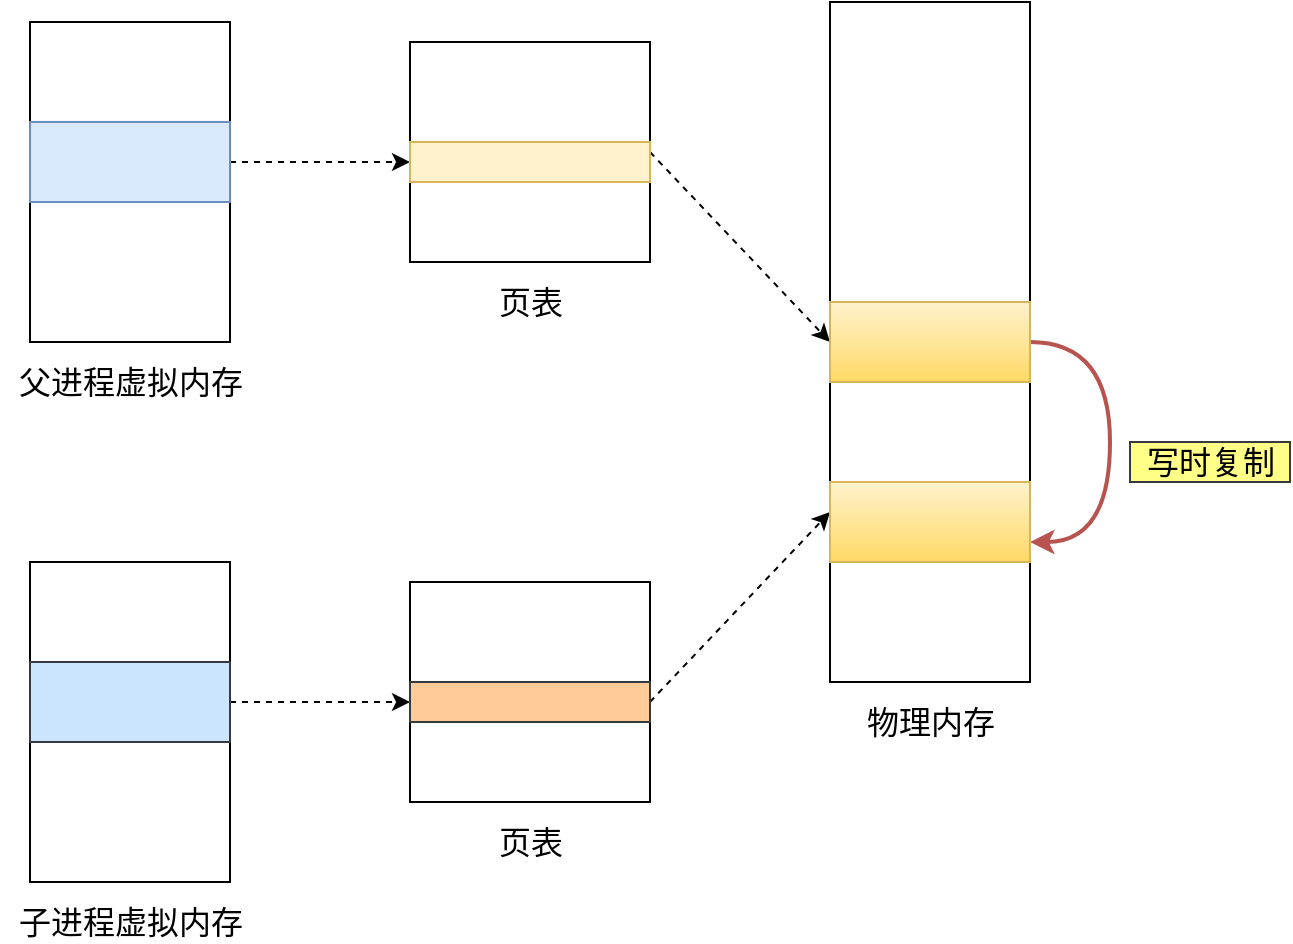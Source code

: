 <mxfile version="14.6.11" type="github">
  <diagram id="nRy3mxxZtw4buz802-MD" name="第 1 页">
    <mxGraphModel dx="946" dy="558" grid="1" gridSize="10" guides="1" tooltips="1" connect="1" arrows="1" fold="1" page="1" pageScale="1" pageWidth="827" pageHeight="1169" math="0" shadow="0">
      <root>
        <mxCell id="0" />
        <mxCell id="1" parent="0" />
        <mxCell id="22XjKF7W-I9oP9eLqrQx-1" value="" style="rounded=0;whiteSpace=wrap;html=1;fontSize=16;" vertex="1" parent="1">
          <mxGeometry x="330" y="200" width="120" height="110" as="geometry" />
        </mxCell>
        <mxCell id="22XjKF7W-I9oP9eLqrQx-2" value="" style="rounded=0;whiteSpace=wrap;html=1;fontSize=16;" vertex="1" parent="1">
          <mxGeometry x="140" y="190" width="100" height="160" as="geometry" />
        </mxCell>
        <mxCell id="22XjKF7W-I9oP9eLqrQx-3" style="rounded=0;orthogonalLoop=1;jettySize=auto;html=1;entryX=0;entryY=0.5;entryDx=0;entryDy=0;dashed=1;fontSize=16;" edge="1" parent="1" source="22XjKF7W-I9oP9eLqrQx-4" target="22XjKF7W-I9oP9eLqrQx-8">
          <mxGeometry relative="1" as="geometry" />
        </mxCell>
        <mxCell id="22XjKF7W-I9oP9eLqrQx-4" value="" style="rounded=0;whiteSpace=wrap;html=1;fontSize=16;strokeColor=#6c8ebf;fillColor=#dae8fc;" vertex="1" parent="1">
          <mxGeometry x="140" y="240" width="100" height="40" as="geometry" />
        </mxCell>
        <mxCell id="22XjKF7W-I9oP9eLqrQx-5" value="父进程虚拟内存" style="text;html=1;align=center;verticalAlign=middle;resizable=0;points=[];autosize=1;strokeColor=none;fontSize=16;" vertex="1" parent="1">
          <mxGeometry x="125" y="360" width="130" height="20" as="geometry" />
        </mxCell>
        <mxCell id="22XjKF7W-I9oP9eLqrQx-6" value="页表" style="text;html=1;align=center;verticalAlign=middle;resizable=0;points=[];autosize=1;strokeColor=none;fontSize=16;" vertex="1" parent="1">
          <mxGeometry x="365" y="320" width="50" height="20" as="geometry" />
        </mxCell>
        <mxCell id="22XjKF7W-I9oP9eLqrQx-7" style="rounded=0;orthogonalLoop=1;jettySize=auto;html=1;entryX=0;entryY=0.5;entryDx=0;entryDy=0;exitX=1;exitY=0.25;exitDx=0;exitDy=0;dashed=1;fontSize=16;" edge="1" parent="1" source="22XjKF7W-I9oP9eLqrQx-8" target="22XjKF7W-I9oP9eLqrQx-11">
          <mxGeometry relative="1" as="geometry" />
        </mxCell>
        <mxCell id="22XjKF7W-I9oP9eLqrQx-8" value="" style="rounded=0;whiteSpace=wrap;html=1;fontSize=16;fillColor=#fff2cc;strokeColor=#d6b656;" vertex="1" parent="1">
          <mxGeometry x="330" y="250" width="120" height="20" as="geometry" />
        </mxCell>
        <mxCell id="22XjKF7W-I9oP9eLqrQx-9" value="" style="rounded=0;whiteSpace=wrap;html=1;fontSize=16;" vertex="1" parent="1">
          <mxGeometry x="540" y="180" width="100" height="340" as="geometry" />
        </mxCell>
        <mxCell id="22XjKF7W-I9oP9eLqrQx-10" style="edgeStyle=orthogonalEdgeStyle;rounded=0;orthogonalLoop=1;jettySize=auto;html=1;entryX=1;entryY=0.75;entryDx=0;entryDy=0;fontSize=16;exitX=1;exitY=0.5;exitDx=0;exitDy=0;curved=1;strokeWidth=2;fillColor=#f8cecc;strokeColor=#b85450;" edge="1" parent="1" source="22XjKF7W-I9oP9eLqrQx-11" target="22XjKF7W-I9oP9eLqrQx-22">
          <mxGeometry relative="1" as="geometry">
            <Array as="points">
              <mxPoint x="680" y="350" />
              <mxPoint x="680" y="450" />
            </Array>
          </mxGeometry>
        </mxCell>
        <mxCell id="22XjKF7W-I9oP9eLqrQx-11" value="" style="rounded=0;whiteSpace=wrap;html=1;fontSize=16;fillColor=#fff2cc;strokeColor=#d6b656;gradientColor=#ffd966;" vertex="1" parent="1">
          <mxGeometry x="540" y="330" width="100" height="40" as="geometry" />
        </mxCell>
        <mxCell id="22XjKF7W-I9oP9eLqrQx-12" value="物理内存" style="text;html=1;align=center;verticalAlign=middle;resizable=0;points=[];autosize=1;strokeColor=none;fontSize=16;" vertex="1" parent="1">
          <mxGeometry x="550" y="530" width="80" height="20" as="geometry" />
        </mxCell>
        <mxCell id="22XjKF7W-I9oP9eLqrQx-13" value="" style="rounded=0;whiteSpace=wrap;html=1;fontSize=16;" vertex="1" parent="1">
          <mxGeometry x="330" y="470" width="120" height="110" as="geometry" />
        </mxCell>
        <mxCell id="22XjKF7W-I9oP9eLqrQx-14" value="" style="rounded=0;whiteSpace=wrap;html=1;fontSize=16;" vertex="1" parent="1">
          <mxGeometry x="140" y="460" width="100" height="160" as="geometry" />
        </mxCell>
        <mxCell id="22XjKF7W-I9oP9eLqrQx-15" style="rounded=0;orthogonalLoop=1;jettySize=auto;html=1;entryX=0;entryY=0.5;entryDx=0;entryDy=0;dashed=1;fontSize=16;" edge="1" parent="1" source="22XjKF7W-I9oP9eLqrQx-16" target="22XjKF7W-I9oP9eLqrQx-20">
          <mxGeometry relative="1" as="geometry" />
        </mxCell>
        <mxCell id="22XjKF7W-I9oP9eLqrQx-16" value="" style="rounded=0;whiteSpace=wrap;html=1;fontSize=16;strokeColor=#36393d;fillColor=#cce5ff;" vertex="1" parent="1">
          <mxGeometry x="140" y="510" width="100" height="40" as="geometry" />
        </mxCell>
        <mxCell id="22XjKF7W-I9oP9eLqrQx-17" value="子进程虚拟内存" style="text;html=1;align=center;verticalAlign=middle;resizable=0;points=[];autosize=1;strokeColor=none;fontSize=16;" vertex="1" parent="1">
          <mxGeometry x="125" y="630" width="130" height="20" as="geometry" />
        </mxCell>
        <mxCell id="22XjKF7W-I9oP9eLqrQx-18" value="页表" style="text;html=1;align=center;verticalAlign=middle;resizable=0;points=[];autosize=1;strokeColor=none;fontSize=16;" vertex="1" parent="1">
          <mxGeometry x="365" y="590" width="50" height="20" as="geometry" />
        </mxCell>
        <mxCell id="22XjKF7W-I9oP9eLqrQx-19" style="edgeStyle=none;rounded=0;orthogonalLoop=1;jettySize=auto;html=1;entryX=0;entryY=0.75;entryDx=0;entryDy=0;exitX=1;exitY=0.5;exitDx=0;exitDy=0;dashed=1;fontSize=16;" edge="1" parent="1" source="22XjKF7W-I9oP9eLqrQx-20" target="22XjKF7W-I9oP9eLqrQx-9">
          <mxGeometry relative="1" as="geometry" />
        </mxCell>
        <mxCell id="22XjKF7W-I9oP9eLqrQx-20" value="" style="rounded=0;whiteSpace=wrap;html=1;fontSize=16;fillColor=#ffcc99;strokeColor=#36393d;" vertex="1" parent="1">
          <mxGeometry x="330" y="520" width="120" height="20" as="geometry" />
        </mxCell>
        <mxCell id="22XjKF7W-I9oP9eLqrQx-21" value="写时复制" style="text;html=1;align=center;verticalAlign=middle;resizable=0;points=[];autosize=1;strokeColor=#36393d;fontSize=16;fillColor=#ffff88;" vertex="1" parent="1">
          <mxGeometry x="690" y="400" width="80" height="20" as="geometry" />
        </mxCell>
        <mxCell id="22XjKF7W-I9oP9eLqrQx-22" value="" style="rounded=0;whiteSpace=wrap;html=1;fontSize=16;fillColor=#fff2cc;strokeColor=#d6b656;gradientColor=#ffd966;" vertex="1" parent="1">
          <mxGeometry x="540" y="420" width="100" height="40" as="geometry" />
        </mxCell>
      </root>
    </mxGraphModel>
  </diagram>
</mxfile>
